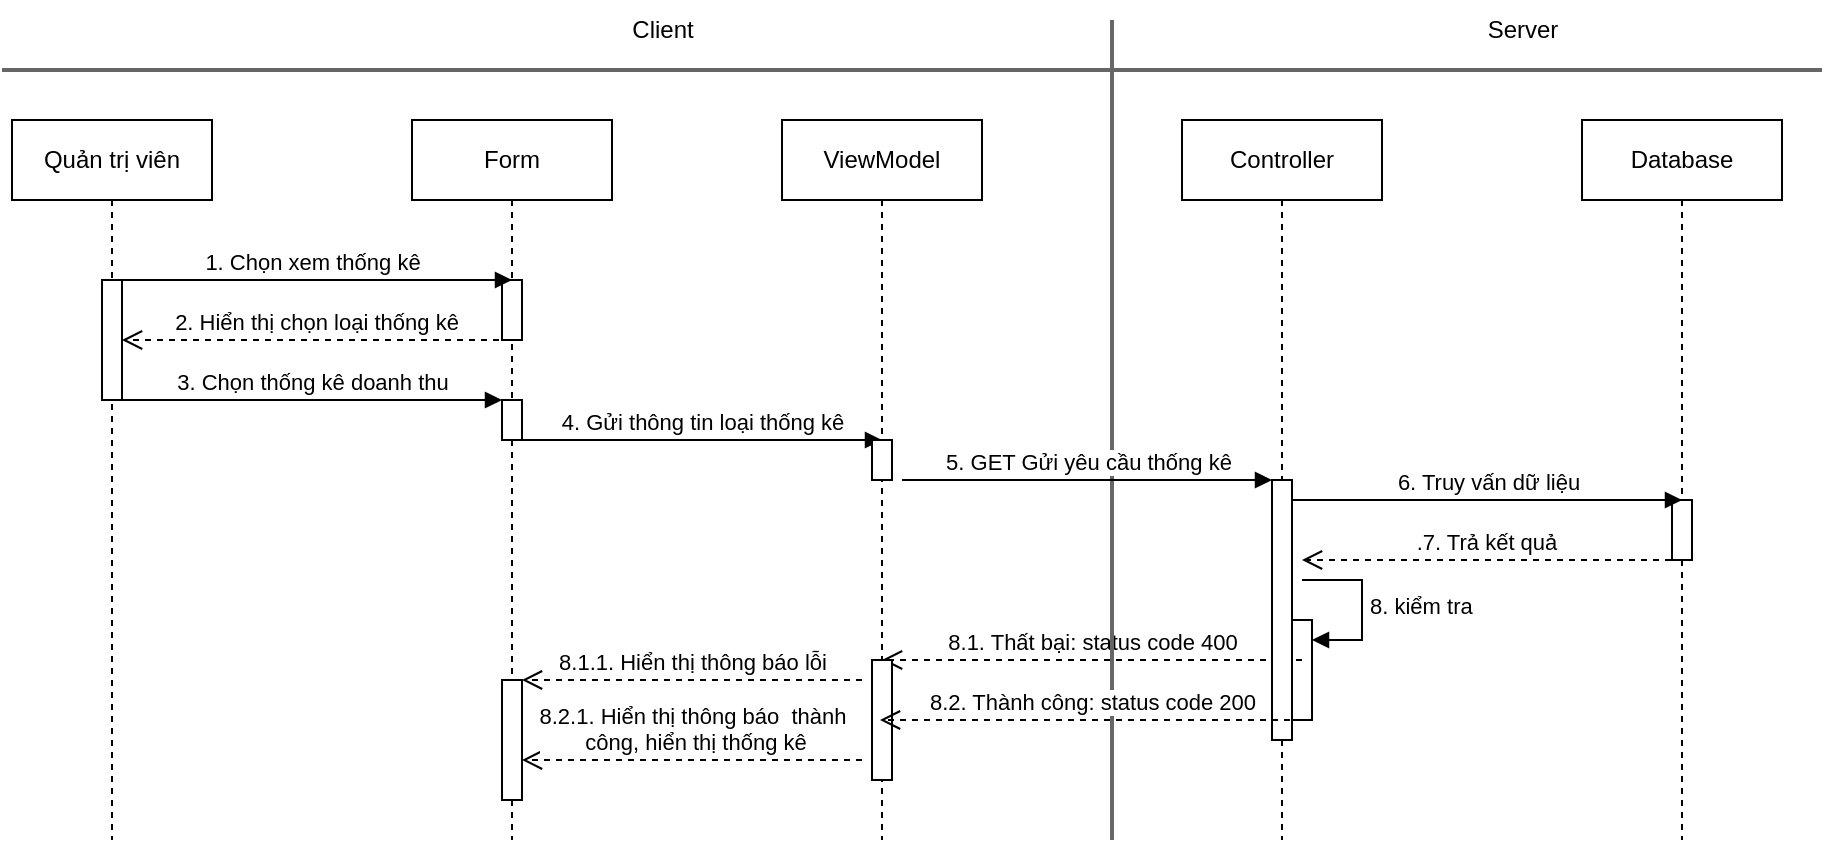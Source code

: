 <mxfile version="22.1.5" type="device" pages="2">
  <diagram name="Page-1" id="slU-IO-0lukB3EVgzsmG">
    <mxGraphModel dx="1876" dy="1656" grid="1" gridSize="10" guides="1" tooltips="1" connect="1" arrows="1" fold="1" page="1" pageScale="1" pageWidth="850" pageHeight="1100" math="0" shadow="0">
      <root>
        <mxCell id="0" />
        <mxCell id="1" parent="0" />
        <mxCell id="BBWcsYoWvdRTdr-FFXiB-2" value="Quản trị viên" style="shape=umlLifeline;perimeter=lifelinePerimeter;whiteSpace=wrap;html=1;container=1;dropTarget=0;collapsible=0;recursiveResize=0;outlineConnect=0;portConstraint=eastwest;newEdgeStyle={&quot;curved&quot;:0,&quot;rounded&quot;:0};" parent="1" vertex="1">
          <mxGeometry x="-145" y="40" width="100" height="360" as="geometry" />
        </mxCell>
        <mxCell id="BBWcsYoWvdRTdr-FFXiB-3" value="" style="html=1;points=[[0,0,0,0,5],[0,1,0,0,-5],[1,0,0,0,5],[1,1,0,0,-5]];perimeter=orthogonalPerimeter;outlineConnect=0;targetShapes=umlLifeline;portConstraint=eastwest;newEdgeStyle={&quot;curved&quot;:0,&quot;rounded&quot;:0};" parent="BBWcsYoWvdRTdr-FFXiB-2" vertex="1">
          <mxGeometry x="45" y="80" width="10" height="60" as="geometry" />
        </mxCell>
        <mxCell id="BBWcsYoWvdRTdr-FFXiB-5" value="Form" style="shape=umlLifeline;perimeter=lifelinePerimeter;whiteSpace=wrap;html=1;container=1;dropTarget=0;collapsible=0;recursiveResize=0;outlineConnect=0;portConstraint=eastwest;newEdgeStyle={&quot;curved&quot;:0,&quot;rounded&quot;:0};" parent="1" vertex="1">
          <mxGeometry x="55" y="40" width="100" height="360" as="geometry" />
        </mxCell>
        <mxCell id="BBWcsYoWvdRTdr-FFXiB-6" value="" style="html=1;points=[[0,0,0,0,5],[0,1,0,0,-5],[1,0,0,0,5],[1,1,0,0,-5]];perimeter=orthogonalPerimeter;outlineConnect=0;targetShapes=umlLifeline;portConstraint=eastwest;newEdgeStyle={&quot;curved&quot;:0,&quot;rounded&quot;:0};" parent="BBWcsYoWvdRTdr-FFXiB-5" vertex="1">
          <mxGeometry x="45" y="80" width="10" height="30" as="geometry" />
        </mxCell>
        <mxCell id="BBWcsYoWvdRTdr-FFXiB-7" value="" style="html=1;points=[[0,0,0,0,5],[0,1,0,0,-5],[1,0,0,0,5],[1,1,0,0,-5]];perimeter=orthogonalPerimeter;outlineConnect=0;targetShapes=umlLifeline;portConstraint=eastwest;newEdgeStyle={&quot;curved&quot;:0,&quot;rounded&quot;:0};" parent="BBWcsYoWvdRTdr-FFXiB-5" vertex="1">
          <mxGeometry x="45" y="140" width="10" height="20" as="geometry" />
        </mxCell>
        <mxCell id="e6fz2PdGoN5px5yjyAZt-4" value="" style="html=1;points=[[0,0,0,0,5],[0,1,0,0,-5],[1,0,0,0,5],[1,1,0,0,-5]];perimeter=orthogonalPerimeter;outlineConnect=0;targetShapes=umlLifeline;portConstraint=eastwest;newEdgeStyle={&quot;curved&quot;:0,&quot;rounded&quot;:0};" vertex="1" parent="BBWcsYoWvdRTdr-FFXiB-5">
          <mxGeometry x="45" y="280" width="10" height="60" as="geometry" />
        </mxCell>
        <mxCell id="BBWcsYoWvdRTdr-FFXiB-9" value="Controller" style="shape=umlLifeline;perimeter=lifelinePerimeter;whiteSpace=wrap;html=1;container=1;dropTarget=0;collapsible=0;recursiveResize=0;outlineConnect=0;portConstraint=eastwest;newEdgeStyle={&quot;curved&quot;:0,&quot;rounded&quot;:0};" parent="1" vertex="1">
          <mxGeometry x="440" y="40" width="100" height="360" as="geometry" />
        </mxCell>
        <mxCell id="e6fz2PdGoN5px5yjyAZt-1" value="" style="html=1;points=[[0,0,0,0,5],[0,1,0,0,-5],[1,0,0,0,5],[1,1,0,0,-5]];perimeter=orthogonalPerimeter;outlineConnect=0;targetShapes=umlLifeline;portConstraint=eastwest;newEdgeStyle={&quot;curved&quot;:0,&quot;rounded&quot;:0};" vertex="1" parent="BBWcsYoWvdRTdr-FFXiB-9">
          <mxGeometry x="55" y="250" width="10" height="50" as="geometry" />
        </mxCell>
        <mxCell id="e6fz2PdGoN5px5yjyAZt-2" value="8. kiểm tra" style="html=1;align=left;spacingLeft=2;endArrow=block;rounded=0;edgeStyle=orthogonalEdgeStyle;curved=0;rounded=0;" edge="1" target="e6fz2PdGoN5px5yjyAZt-1" parent="BBWcsYoWvdRTdr-FFXiB-9">
          <mxGeometry relative="1" as="geometry">
            <mxPoint x="60" y="230" as="sourcePoint" />
            <Array as="points">
              <mxPoint x="90" y="260" />
            </Array>
          </mxGeometry>
        </mxCell>
        <mxCell id="BBWcsYoWvdRTdr-FFXiB-15" value="2. Hiển thị chọn loại thống kê" style="html=1;verticalAlign=bottom;endArrow=open;dashed=1;endSize=8;curved=0;rounded=0;" parent="1" edge="1">
          <mxGeometry relative="1" as="geometry">
            <mxPoint x="104.5" y="150" as="sourcePoint" />
            <mxPoint x="-90" y="150" as="targetPoint" />
            <Array as="points" />
          </mxGeometry>
        </mxCell>
        <mxCell id="BBWcsYoWvdRTdr-FFXiB-16" value="3. Chọn thống kê doanh thu" style="html=1;verticalAlign=bottom;endArrow=block;curved=0;rounded=0;" parent="1" source="BBWcsYoWvdRTdr-FFXiB-3" target="BBWcsYoWvdRTdr-FFXiB-7" edge="1">
          <mxGeometry width="80" relative="1" as="geometry">
            <mxPoint x="-65" y="200" as="sourcePoint" />
            <mxPoint x="165" y="200" as="targetPoint" />
          </mxGeometry>
        </mxCell>
        <mxCell id="BBWcsYoWvdRTdr-FFXiB-17" value="1. Chọn xem thống kê" style="html=1;verticalAlign=bottom;endArrow=block;curved=0;rounded=0;" parent="1" edge="1">
          <mxGeometry width="80" relative="1" as="geometry">
            <mxPoint x="-95" y="120" as="sourcePoint" />
            <mxPoint x="105" y="120" as="targetPoint" />
          </mxGeometry>
        </mxCell>
        <mxCell id="BBWcsYoWvdRTdr-FFXiB-18" value="4. Gửi thông tin loại thống kê" style="html=1;verticalAlign=bottom;endArrow=block;curved=0;rounded=0;" parent="1" edge="1">
          <mxGeometry width="80" relative="1" as="geometry">
            <mxPoint x="110" y="200" as="sourcePoint" />
            <mxPoint x="290" y="200" as="targetPoint" />
          </mxGeometry>
        </mxCell>
        <mxCell id="BBWcsYoWvdRTdr-FFXiB-19" value=".7. Trả kết quả" style="html=1;verticalAlign=bottom;endArrow=open;dashed=1;endSize=8;curved=0;rounded=0;" parent="1" edge="1">
          <mxGeometry relative="1" as="geometry">
            <mxPoint x="684.5" y="260" as="sourcePoint" />
            <mxPoint x="500" y="260" as="targetPoint" />
            <Array as="points">
              <mxPoint x="560" y="260" />
            </Array>
          </mxGeometry>
        </mxCell>
        <mxCell id="BBWcsYoWvdRTdr-FFXiB-20" value="Database" style="shape=umlLifeline;perimeter=lifelinePerimeter;whiteSpace=wrap;html=1;container=1;dropTarget=0;collapsible=0;recursiveResize=0;outlineConnect=0;portConstraint=eastwest;newEdgeStyle={&quot;curved&quot;:0,&quot;rounded&quot;:0};" parent="1" vertex="1">
          <mxGeometry x="640" y="40" width="100" height="360" as="geometry" />
        </mxCell>
        <mxCell id="BBWcsYoWvdRTdr-FFXiB-21" value="" style="html=1;points=[[0,0,0,0,5],[0,1,0,0,-5],[1,0,0,0,5],[1,1,0,0,-5]];perimeter=orthogonalPerimeter;outlineConnect=0;targetShapes=umlLifeline;portConstraint=eastwest;newEdgeStyle={&quot;curved&quot;:0,&quot;rounded&quot;:0};" parent="BBWcsYoWvdRTdr-FFXiB-20" vertex="1">
          <mxGeometry x="45" y="190" width="10" height="30" as="geometry" />
        </mxCell>
        <mxCell id="BBWcsYoWvdRTdr-FFXiB-24" value="8.1. Thất bại: status code 400" style="html=1;verticalAlign=bottom;endArrow=open;dashed=1;endSize=8;curved=0;rounded=0;" parent="1" target="8-8EMcIAcsMtn1zDkk6I-5" edge="1">
          <mxGeometry relative="1" as="geometry">
            <mxPoint x="500" y="310" as="sourcePoint" />
            <mxPoint x="299.324" y="310" as="targetPoint" />
            <Array as="points">
              <mxPoint x="390" y="310" />
            </Array>
          </mxGeometry>
        </mxCell>
        <mxCell id="BBWcsYoWvdRTdr-FFXiB-25" value="6. Truy vấn dữ liệu" style="html=1;verticalAlign=bottom;endArrow=block;curved=0;rounded=0;" parent="1" source="BBWcsYoWvdRTdr-FFXiB-10" edge="1">
          <mxGeometry width="80" relative="1" as="geometry">
            <mxPoint x="490" y="230" as="sourcePoint" />
            <mxPoint x="690" y="230" as="targetPoint" />
          </mxGeometry>
        </mxCell>
        <mxCell id="8-8EMcIAcsMtn1zDkk6I-1" value="" style="line;strokeWidth=2;html=1;fillColor=#f5f5f5;fontColor=#333333;strokeColor=#666666;" parent="1" vertex="1">
          <mxGeometry x="-150" y="10" width="910" height="10" as="geometry" />
        </mxCell>
        <mxCell id="8-8EMcIAcsMtn1zDkk6I-2" value="Server" style="text;html=1;align=center;verticalAlign=middle;resizable=0;points=[];autosize=1;strokeColor=none;fillColor=none;" parent="1" vertex="1">
          <mxGeometry x="580" y="-20" width="60" height="30" as="geometry" />
        </mxCell>
        <mxCell id="8-8EMcIAcsMtn1zDkk6I-3" value="Client" style="text;html=1;align=center;verticalAlign=middle;resizable=0;points=[];autosize=1;strokeColor=none;fillColor=none;" parent="1" vertex="1">
          <mxGeometry x="155" y="-20" width="50" height="30" as="geometry" />
        </mxCell>
        <mxCell id="8-8EMcIAcsMtn1zDkk6I-4" value="" style="line;strokeWidth=2;direction=south;html=1;fillColor=#f5f5f5;fontColor=#333333;strokeColor=#666666;" parent="1" vertex="1">
          <mxGeometry x="400" y="-10" width="10" height="410" as="geometry" />
        </mxCell>
        <mxCell id="8-8EMcIAcsMtn1zDkk6I-5" value="ViewModel" style="shape=umlLifeline;perimeter=lifelinePerimeter;whiteSpace=wrap;html=1;container=1;dropTarget=0;collapsible=0;recursiveResize=0;outlineConnect=0;portConstraint=eastwest;newEdgeStyle={&quot;curved&quot;:0,&quot;rounded&quot;:0};" parent="1" vertex="1">
          <mxGeometry x="240" y="40" width="100" height="360" as="geometry" />
        </mxCell>
        <mxCell id="8-8EMcIAcsMtn1zDkk6I-7" value="" style="html=1;points=[[0,0,0,0,5],[0,1,0,0,-5],[1,0,0,0,5],[1,1,0,0,-5]];perimeter=orthogonalPerimeter;outlineConnect=0;targetShapes=umlLifeline;portConstraint=eastwest;newEdgeStyle={&quot;curved&quot;:0,&quot;rounded&quot;:0};" parent="8-8EMcIAcsMtn1zDkk6I-5" vertex="1">
          <mxGeometry x="45" y="160" width="10" height="20" as="geometry" />
        </mxCell>
        <mxCell id="e6fz2PdGoN5px5yjyAZt-3" value="" style="html=1;points=[[0,0,0,0,5],[0,1,0,0,-5],[1,0,0,0,5],[1,1,0,0,-5]];perimeter=orthogonalPerimeter;outlineConnect=0;targetShapes=umlLifeline;portConstraint=eastwest;newEdgeStyle={&quot;curved&quot;:0,&quot;rounded&quot;:0};" vertex="1" parent="8-8EMcIAcsMtn1zDkk6I-5">
          <mxGeometry x="45" y="270" width="10" height="60" as="geometry" />
        </mxCell>
        <mxCell id="8-8EMcIAcsMtn1zDkk6I-8" value="5. GET Gửi yêu cầu thống kê" style="html=1;verticalAlign=bottom;endArrow=block;curved=0;rounded=0;" parent="1" target="BBWcsYoWvdRTdr-FFXiB-10" edge="1">
          <mxGeometry width="80" relative="1" as="geometry">
            <mxPoint x="300" y="220" as="sourcePoint" />
            <mxPoint x="480" y="220" as="targetPoint" />
          </mxGeometry>
        </mxCell>
        <mxCell id="8-8EMcIAcsMtn1zDkk6I-9" value="" style="html=1;verticalAlign=bottom;endArrow=block;curved=0;rounded=0;" parent="1" target="BBWcsYoWvdRTdr-FFXiB-10" edge="1">
          <mxGeometry width="80" relative="1" as="geometry">
            <mxPoint x="490" y="230" as="sourcePoint" />
            <mxPoint x="690" y="230" as="targetPoint" />
          </mxGeometry>
        </mxCell>
        <mxCell id="BBWcsYoWvdRTdr-FFXiB-10" value="" style="html=1;points=[[0,0,0,0,5],[0,1,0,0,-5],[1,0,0,0,5],[1,1,0,0,-5]];perimeter=orthogonalPerimeter;outlineConnect=0;targetShapes=umlLifeline;portConstraint=eastwest;newEdgeStyle={&quot;curved&quot;:0,&quot;rounded&quot;:0};" parent="1" vertex="1">
          <mxGeometry x="485" y="220" width="10" height="130" as="geometry" />
        </mxCell>
        <mxCell id="8-8EMcIAcsMtn1zDkk6I-13" value="8.2. Thành công: status code 200" style="html=1;verticalAlign=bottom;endArrow=open;dashed=1;endSize=8;curved=0;rounded=0;exitX=0.5;exitY=1;exitDx=0;exitDy=0;exitPerimeter=0;" parent="1" edge="1" source="e6fz2PdGoN5px5yjyAZt-1">
          <mxGeometry relative="1" as="geometry">
            <mxPoint x="485" y="340" as="sourcePoint" />
            <mxPoint x="289" y="340" as="targetPoint" />
            <Array as="points">
              <mxPoint x="380" y="340" />
            </Array>
          </mxGeometry>
        </mxCell>
        <mxCell id="8-8EMcIAcsMtn1zDkk6I-14" value="8.1.1. Hiển thị thông báo lỗi" style="html=1;verticalAlign=bottom;endArrow=open;dashed=1;endSize=8;curved=0;rounded=0;" parent="1" edge="1">
          <mxGeometry relative="1" as="geometry">
            <mxPoint x="280" y="320" as="sourcePoint" />
            <mxPoint x="110" y="320" as="targetPoint" />
            <Array as="points">
              <mxPoint x="190.68" y="320" />
            </Array>
          </mxGeometry>
        </mxCell>
        <mxCell id="8-8EMcIAcsMtn1zDkk6I-15" value="8.2.1. Hiển thị thông báo&amp;nbsp; thành&lt;br&gt;&amp;nbsp;công, hiển thị thống kê" style="html=1;verticalAlign=bottom;endArrow=open;dashed=1;endSize=8;curved=0;rounded=0;" parent="1" edge="1">
          <mxGeometry relative="1" as="geometry">
            <mxPoint x="280" y="360" as="sourcePoint" />
            <mxPoint x="110" y="360" as="targetPoint" />
            <Array as="points">
              <mxPoint x="190.68" y="360" />
            </Array>
          </mxGeometry>
        </mxCell>
      </root>
    </mxGraphModel>
  </diagram>
  <diagram id="s5fsKqnraHILGt4YvTT7" name="Page-2">
    <mxGraphModel dx="1722" dy="1573" grid="1" gridSize="10" guides="1" tooltips="1" connect="1" arrows="1" fold="1" page="1" pageScale="1" pageWidth="850" pageHeight="1100" math="0" shadow="0">
      <root>
        <mxCell id="0" />
        <mxCell id="1" parent="0" />
        <mxCell id="0qENQz5veClbzlpIP2ss-1" value="Quản trị viên" style="shape=umlLifeline;perimeter=lifelinePerimeter;whiteSpace=wrap;html=1;container=1;dropTarget=0;collapsible=0;recursiveResize=0;outlineConnect=0;portConstraint=eastwest;newEdgeStyle={&quot;curved&quot;:0,&quot;rounded&quot;:0};" vertex="1" parent="1">
          <mxGeometry x="-145" y="40" width="100" height="360" as="geometry" />
        </mxCell>
        <mxCell id="0qENQz5veClbzlpIP2ss-2" value="" style="html=1;points=[[0,0,0,0,5],[0,1,0,0,-5],[1,0,0,0,5],[1,1,0,0,-5]];perimeter=orthogonalPerimeter;outlineConnect=0;targetShapes=umlLifeline;portConstraint=eastwest;newEdgeStyle={&quot;curved&quot;:0,&quot;rounded&quot;:0};" vertex="1" parent="0qENQz5veClbzlpIP2ss-1">
          <mxGeometry x="45" y="80" width="10" height="60" as="geometry" />
        </mxCell>
        <mxCell id="0qENQz5veClbzlpIP2ss-3" value="Form" style="shape=umlLifeline;perimeter=lifelinePerimeter;whiteSpace=wrap;html=1;container=1;dropTarget=0;collapsible=0;recursiveResize=0;outlineConnect=0;portConstraint=eastwest;newEdgeStyle={&quot;curved&quot;:0,&quot;rounded&quot;:0};" vertex="1" parent="1">
          <mxGeometry x="55" y="40" width="100" height="360" as="geometry" />
        </mxCell>
        <mxCell id="0qENQz5veClbzlpIP2ss-4" value="" style="html=1;points=[[0,0,0,0,5],[0,1,0,0,-5],[1,0,0,0,5],[1,1,0,0,-5]];perimeter=orthogonalPerimeter;outlineConnect=0;targetShapes=umlLifeline;portConstraint=eastwest;newEdgeStyle={&quot;curved&quot;:0,&quot;rounded&quot;:0};" vertex="1" parent="0qENQz5veClbzlpIP2ss-3">
          <mxGeometry x="45" y="80" width="10" height="30" as="geometry" />
        </mxCell>
        <mxCell id="0qENQz5veClbzlpIP2ss-5" value="" style="html=1;points=[[0,0,0,0,5],[0,1,0,0,-5],[1,0,0,0,5],[1,1,0,0,-5]];perimeter=orthogonalPerimeter;outlineConnect=0;targetShapes=umlLifeline;portConstraint=eastwest;newEdgeStyle={&quot;curved&quot;:0,&quot;rounded&quot;:0};" vertex="1" parent="0qENQz5veClbzlpIP2ss-3">
          <mxGeometry x="45" y="140" width="10" height="20" as="geometry" />
        </mxCell>
        <mxCell id="0qENQz5veClbzlpIP2ss-6" value="" style="html=1;points=[[0,0,0,0,5],[0,1,0,0,-5],[1,0,0,0,5],[1,1,0,0,-5]];perimeter=orthogonalPerimeter;outlineConnect=0;targetShapes=umlLifeline;portConstraint=eastwest;newEdgeStyle={&quot;curved&quot;:0,&quot;rounded&quot;:0};" vertex="1" parent="0qENQz5veClbzlpIP2ss-3">
          <mxGeometry x="45" y="280" width="10" height="60" as="geometry" />
        </mxCell>
        <mxCell id="0qENQz5veClbzlpIP2ss-7" value="Controller" style="shape=umlLifeline;perimeter=lifelinePerimeter;whiteSpace=wrap;html=1;container=1;dropTarget=0;collapsible=0;recursiveResize=0;outlineConnect=0;portConstraint=eastwest;newEdgeStyle={&quot;curved&quot;:0,&quot;rounded&quot;:0};" vertex="1" parent="1">
          <mxGeometry x="440" y="40" width="100" height="360" as="geometry" />
        </mxCell>
        <mxCell id="0qENQz5veClbzlpIP2ss-8" value="" style="html=1;points=[[0,0,0,0,5],[0,1,0,0,-5],[1,0,0,0,5],[1,1,0,0,-5]];perimeter=orthogonalPerimeter;outlineConnect=0;targetShapes=umlLifeline;portConstraint=eastwest;newEdgeStyle={&quot;curved&quot;:0,&quot;rounded&quot;:0};" vertex="1" parent="0qENQz5veClbzlpIP2ss-7">
          <mxGeometry x="55" y="250" width="10" height="50" as="geometry" />
        </mxCell>
        <mxCell id="0qENQz5veClbzlpIP2ss-9" value="8. kiểm tra" style="html=1;align=left;spacingLeft=2;endArrow=block;rounded=0;edgeStyle=orthogonalEdgeStyle;curved=0;rounded=0;" edge="1" parent="0qENQz5veClbzlpIP2ss-7" target="0qENQz5veClbzlpIP2ss-8">
          <mxGeometry relative="1" as="geometry">
            <mxPoint x="60" y="230" as="sourcePoint" />
            <Array as="points">
              <mxPoint x="90" y="260" />
            </Array>
          </mxGeometry>
        </mxCell>
        <mxCell id="0qENQz5veClbzlpIP2ss-10" value="2. Hiển thị chọn loại thống kê" style="html=1;verticalAlign=bottom;endArrow=open;dashed=1;endSize=8;curved=0;rounded=0;" edge="1" parent="1">
          <mxGeometry relative="1" as="geometry">
            <mxPoint x="104.5" y="150" as="sourcePoint" />
            <mxPoint x="-90" y="150" as="targetPoint" />
            <Array as="points" />
          </mxGeometry>
        </mxCell>
        <mxCell id="0qENQz5veClbzlpIP2ss-11" value="3. Chọn thống kê sản phẩm bán chạy" style="html=1;verticalAlign=bottom;endArrow=block;curved=0;rounded=0;" edge="1" parent="1" source="0qENQz5veClbzlpIP2ss-2" target="0qENQz5veClbzlpIP2ss-5">
          <mxGeometry width="80" relative="1" as="geometry">
            <mxPoint x="-65" y="200" as="sourcePoint" />
            <mxPoint x="165" y="200" as="targetPoint" />
          </mxGeometry>
        </mxCell>
        <mxCell id="0qENQz5veClbzlpIP2ss-12" value="1. Chọn xem thống kê" style="html=1;verticalAlign=bottom;endArrow=block;curved=0;rounded=0;" edge="1" parent="1">
          <mxGeometry width="80" relative="1" as="geometry">
            <mxPoint x="-95" y="120" as="sourcePoint" />
            <mxPoint x="105" y="120" as="targetPoint" />
          </mxGeometry>
        </mxCell>
        <mxCell id="0qENQz5veClbzlpIP2ss-13" value="4. Gửi thông tin loại thống kê" style="html=1;verticalAlign=bottom;endArrow=block;curved=0;rounded=0;" edge="1" parent="1">
          <mxGeometry width="80" relative="1" as="geometry">
            <mxPoint x="110" y="200" as="sourcePoint" />
            <mxPoint x="290" y="200" as="targetPoint" />
          </mxGeometry>
        </mxCell>
        <mxCell id="0qENQz5veClbzlpIP2ss-14" value=".7. Trả kết quả" style="html=1;verticalAlign=bottom;endArrow=open;dashed=1;endSize=8;curved=0;rounded=0;" edge="1" parent="1">
          <mxGeometry relative="1" as="geometry">
            <mxPoint x="684.5" y="260" as="sourcePoint" />
            <mxPoint x="500" y="260" as="targetPoint" />
            <Array as="points">
              <mxPoint x="560" y="260" />
            </Array>
          </mxGeometry>
        </mxCell>
        <mxCell id="0qENQz5veClbzlpIP2ss-15" value="Database" style="shape=umlLifeline;perimeter=lifelinePerimeter;whiteSpace=wrap;html=1;container=1;dropTarget=0;collapsible=0;recursiveResize=0;outlineConnect=0;portConstraint=eastwest;newEdgeStyle={&quot;curved&quot;:0,&quot;rounded&quot;:0};" vertex="1" parent="1">
          <mxGeometry x="640" y="40" width="100" height="360" as="geometry" />
        </mxCell>
        <mxCell id="0qENQz5veClbzlpIP2ss-16" value="" style="html=1;points=[[0,0,0,0,5],[0,1,0,0,-5],[1,0,0,0,5],[1,1,0,0,-5]];perimeter=orthogonalPerimeter;outlineConnect=0;targetShapes=umlLifeline;portConstraint=eastwest;newEdgeStyle={&quot;curved&quot;:0,&quot;rounded&quot;:0};" vertex="1" parent="0qENQz5veClbzlpIP2ss-15">
          <mxGeometry x="45" y="190" width="10" height="30" as="geometry" />
        </mxCell>
        <mxCell id="0qENQz5veClbzlpIP2ss-17" value="8.1. Thất bại: status code 400" style="html=1;verticalAlign=bottom;endArrow=open;dashed=1;endSize=8;curved=0;rounded=0;" edge="1" parent="1" target="0qENQz5veClbzlpIP2ss-23">
          <mxGeometry relative="1" as="geometry">
            <mxPoint x="500" y="310" as="sourcePoint" />
            <mxPoint x="299.324" y="310" as="targetPoint" />
            <Array as="points">
              <mxPoint x="390" y="310" />
            </Array>
          </mxGeometry>
        </mxCell>
        <mxCell id="0qENQz5veClbzlpIP2ss-18" value="6. Truy vấn dữ liệu" style="html=1;verticalAlign=bottom;endArrow=block;curved=0;rounded=0;" edge="1" parent="1" source="0qENQz5veClbzlpIP2ss-28">
          <mxGeometry width="80" relative="1" as="geometry">
            <mxPoint x="490" y="230" as="sourcePoint" />
            <mxPoint x="690" y="230" as="targetPoint" />
          </mxGeometry>
        </mxCell>
        <mxCell id="0qENQz5veClbzlpIP2ss-19" value="" style="line;strokeWidth=2;html=1;fillColor=#f5f5f5;fontColor=#333333;strokeColor=#666666;" vertex="1" parent="1">
          <mxGeometry x="-150" y="10" width="910" height="10" as="geometry" />
        </mxCell>
        <mxCell id="0qENQz5veClbzlpIP2ss-20" value="Server" style="text;html=1;align=center;verticalAlign=middle;resizable=0;points=[];autosize=1;strokeColor=none;fillColor=none;" vertex="1" parent="1">
          <mxGeometry x="580" y="-20" width="60" height="30" as="geometry" />
        </mxCell>
        <mxCell id="0qENQz5veClbzlpIP2ss-21" value="Client" style="text;html=1;align=center;verticalAlign=middle;resizable=0;points=[];autosize=1;strokeColor=none;fillColor=none;" vertex="1" parent="1">
          <mxGeometry x="155" y="-20" width="50" height="30" as="geometry" />
        </mxCell>
        <mxCell id="0qENQz5veClbzlpIP2ss-22" value="" style="line;strokeWidth=2;direction=south;html=1;fillColor=#f5f5f5;fontColor=#333333;strokeColor=#666666;" vertex="1" parent="1">
          <mxGeometry x="400" y="-10" width="10" height="410" as="geometry" />
        </mxCell>
        <mxCell id="0qENQz5veClbzlpIP2ss-23" value="ViewModel" style="shape=umlLifeline;perimeter=lifelinePerimeter;whiteSpace=wrap;html=1;container=1;dropTarget=0;collapsible=0;recursiveResize=0;outlineConnect=0;portConstraint=eastwest;newEdgeStyle={&quot;curved&quot;:0,&quot;rounded&quot;:0};" vertex="1" parent="1">
          <mxGeometry x="240" y="40" width="100" height="360" as="geometry" />
        </mxCell>
        <mxCell id="0qENQz5veClbzlpIP2ss-24" value="" style="html=1;points=[[0,0,0,0,5],[0,1,0,0,-5],[1,0,0,0,5],[1,1,0,0,-5]];perimeter=orthogonalPerimeter;outlineConnect=0;targetShapes=umlLifeline;portConstraint=eastwest;newEdgeStyle={&quot;curved&quot;:0,&quot;rounded&quot;:0};" vertex="1" parent="0qENQz5veClbzlpIP2ss-23">
          <mxGeometry x="45" y="160" width="10" height="20" as="geometry" />
        </mxCell>
        <mxCell id="0qENQz5veClbzlpIP2ss-25" value="" style="html=1;points=[[0,0,0,0,5],[0,1,0,0,-5],[1,0,0,0,5],[1,1,0,0,-5]];perimeter=orthogonalPerimeter;outlineConnect=0;targetShapes=umlLifeline;portConstraint=eastwest;newEdgeStyle={&quot;curved&quot;:0,&quot;rounded&quot;:0};" vertex="1" parent="0qENQz5veClbzlpIP2ss-23">
          <mxGeometry x="45" y="270" width="10" height="60" as="geometry" />
        </mxCell>
        <mxCell id="0qENQz5veClbzlpIP2ss-26" value="5. GET Gửi yêu cầu thống kê" style="html=1;verticalAlign=bottom;endArrow=block;curved=0;rounded=0;" edge="1" parent="1" target="0qENQz5veClbzlpIP2ss-28">
          <mxGeometry width="80" relative="1" as="geometry">
            <mxPoint x="300" y="220" as="sourcePoint" />
            <mxPoint x="480" y="220" as="targetPoint" />
          </mxGeometry>
        </mxCell>
        <mxCell id="0qENQz5veClbzlpIP2ss-27" value="" style="html=1;verticalAlign=bottom;endArrow=block;curved=0;rounded=0;" edge="1" parent="1" target="0qENQz5veClbzlpIP2ss-28">
          <mxGeometry width="80" relative="1" as="geometry">
            <mxPoint x="490" y="230" as="sourcePoint" />
            <mxPoint x="690" y="230" as="targetPoint" />
          </mxGeometry>
        </mxCell>
        <mxCell id="0qENQz5veClbzlpIP2ss-28" value="" style="html=1;points=[[0,0,0,0,5],[0,1,0,0,-5],[1,0,0,0,5],[1,1,0,0,-5]];perimeter=orthogonalPerimeter;outlineConnect=0;targetShapes=umlLifeline;portConstraint=eastwest;newEdgeStyle={&quot;curved&quot;:0,&quot;rounded&quot;:0};" vertex="1" parent="1">
          <mxGeometry x="485" y="220" width="10" height="130" as="geometry" />
        </mxCell>
        <mxCell id="0qENQz5veClbzlpIP2ss-29" value="8.2. Thành công: status code 200" style="html=1;verticalAlign=bottom;endArrow=open;dashed=1;endSize=8;curved=0;rounded=0;exitX=0.5;exitY=1;exitDx=0;exitDy=0;exitPerimeter=0;" edge="1" parent="1" source="0qENQz5veClbzlpIP2ss-8">
          <mxGeometry relative="1" as="geometry">
            <mxPoint x="485" y="340" as="sourcePoint" />
            <mxPoint x="289" y="340" as="targetPoint" />
            <Array as="points">
              <mxPoint x="380" y="340" />
            </Array>
          </mxGeometry>
        </mxCell>
        <mxCell id="0qENQz5veClbzlpIP2ss-30" value="8.1.1. Hiển thị thông báo lỗi" style="html=1;verticalAlign=bottom;endArrow=open;dashed=1;endSize=8;curved=0;rounded=0;" edge="1" parent="1">
          <mxGeometry relative="1" as="geometry">
            <mxPoint x="280" y="320" as="sourcePoint" />
            <mxPoint x="110" y="320" as="targetPoint" />
            <Array as="points">
              <mxPoint x="190.68" y="320" />
            </Array>
          </mxGeometry>
        </mxCell>
        <mxCell id="0qENQz5veClbzlpIP2ss-31" value="8.2.1. Hiển thị thông báo&amp;nbsp; thành&lt;br&gt;&amp;nbsp;công, hiển thị thống kê" style="html=1;verticalAlign=bottom;endArrow=open;dashed=1;endSize=8;curved=0;rounded=0;" edge="1" parent="1">
          <mxGeometry relative="1" as="geometry">
            <mxPoint x="280" y="360" as="sourcePoint" />
            <mxPoint x="110" y="360" as="targetPoint" />
            <Array as="points">
              <mxPoint x="190.68" y="360" />
            </Array>
          </mxGeometry>
        </mxCell>
      </root>
    </mxGraphModel>
  </diagram>
</mxfile>
